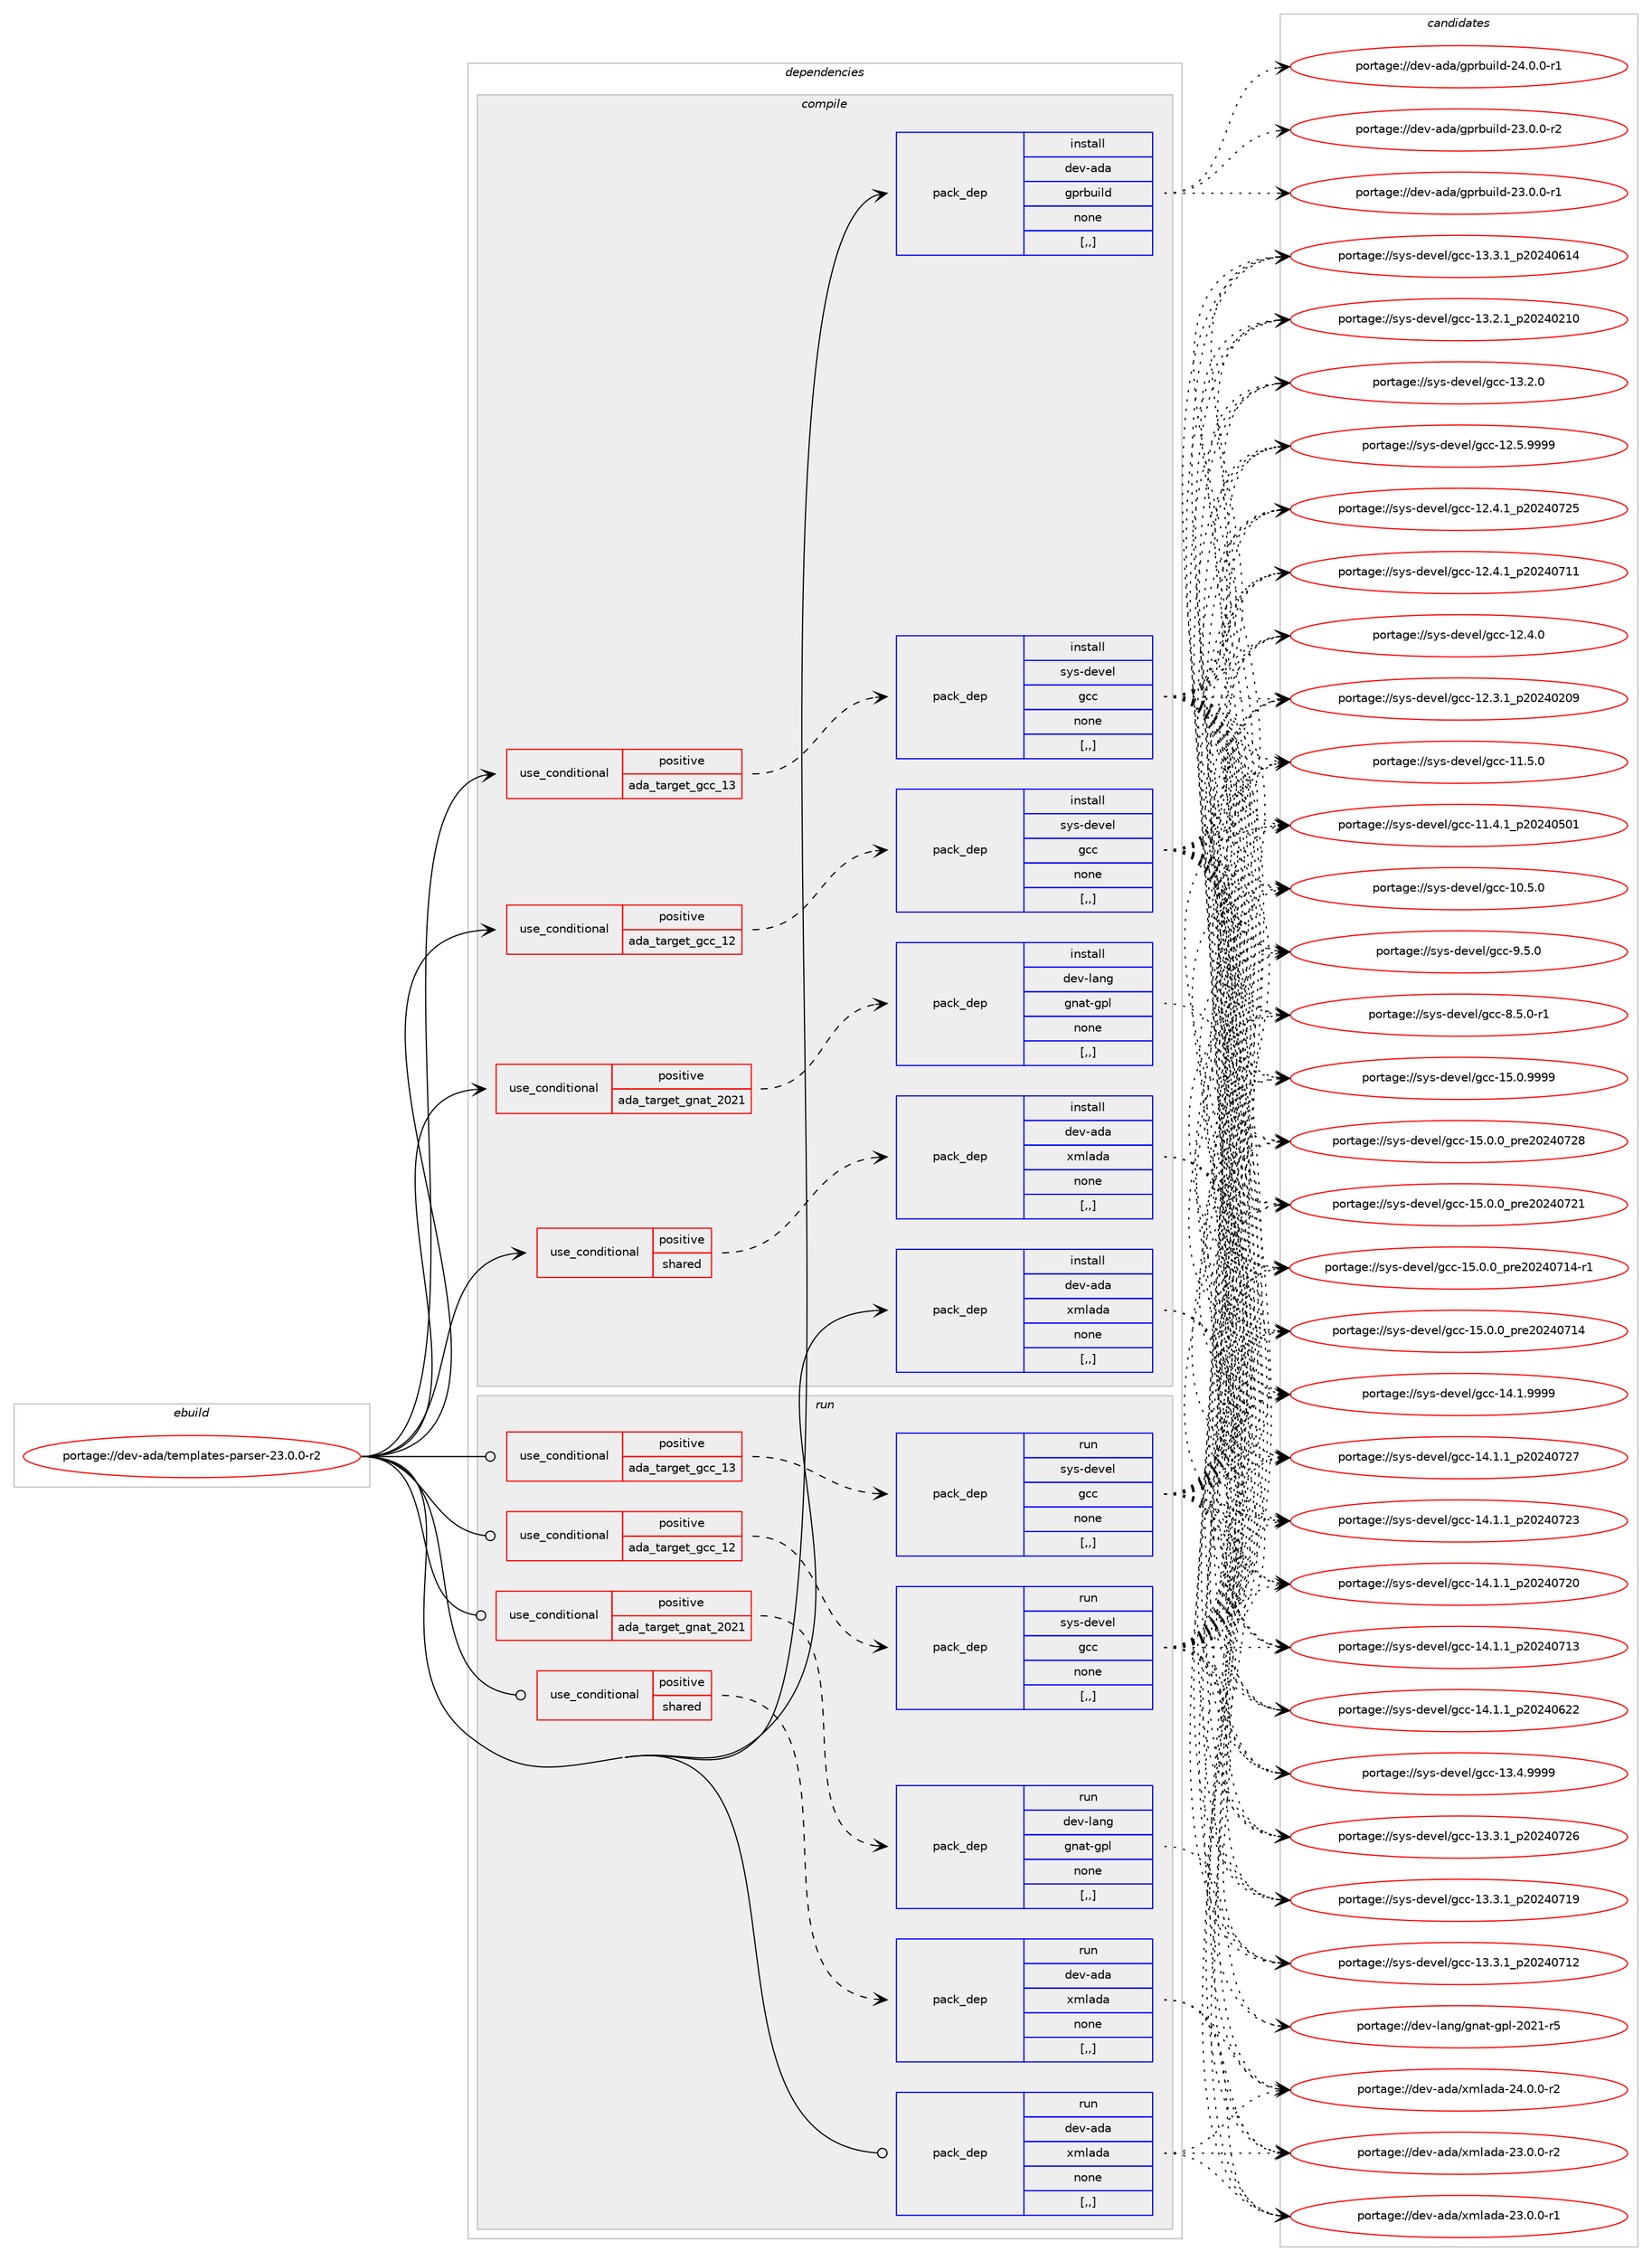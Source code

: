digraph prolog {

# *************
# Graph options
# *************

newrank=true;
concentrate=true;
compound=true;
graph [rankdir=LR,fontname=Helvetica,fontsize=10,ranksep=1.5];#, ranksep=2.5, nodesep=0.2];
edge  [arrowhead=vee];
node  [fontname=Helvetica,fontsize=10];

# **********
# The ebuild
# **********

subgraph cluster_leftcol {
color=gray;
label=<<i>ebuild</i>>;
id [label="portage://dev-ada/templates-parser-23.0.0-r2", color=red, width=4, href="../dev-ada/templates-parser-23.0.0-r2.svg"];
}

# ****************
# The dependencies
# ****************

subgraph cluster_midcol {
color=gray;
label=<<i>dependencies</i>>;
subgraph cluster_compile {
fillcolor="#eeeeee";
style=filled;
label=<<i>compile</i>>;
subgraph cond16748 {
dependency64668 [label=<<TABLE BORDER="0" CELLBORDER="1" CELLSPACING="0" CELLPADDING="4"><TR><TD ROWSPAN="3" CELLPADDING="10">use_conditional</TD></TR><TR><TD>positive</TD></TR><TR><TD>ada_target_gcc_12</TD></TR></TABLE>>, shape=none, color=red];
subgraph pack47000 {
dependency64669 [label=<<TABLE BORDER="0" CELLBORDER="1" CELLSPACING="0" CELLPADDING="4" WIDTH="220"><TR><TD ROWSPAN="6" CELLPADDING="30">pack_dep</TD></TR><TR><TD WIDTH="110">install</TD></TR><TR><TD>sys-devel</TD></TR><TR><TD>gcc</TD></TR><TR><TD>none</TD></TR><TR><TD>[,,]</TD></TR></TABLE>>, shape=none, color=blue];
}
dependency64668:e -> dependency64669:w [weight=20,style="dashed",arrowhead="vee"];
}
id:e -> dependency64668:w [weight=20,style="solid",arrowhead="vee"];
subgraph cond16749 {
dependency64670 [label=<<TABLE BORDER="0" CELLBORDER="1" CELLSPACING="0" CELLPADDING="4"><TR><TD ROWSPAN="3" CELLPADDING="10">use_conditional</TD></TR><TR><TD>positive</TD></TR><TR><TD>ada_target_gcc_13</TD></TR></TABLE>>, shape=none, color=red];
subgraph pack47001 {
dependency64671 [label=<<TABLE BORDER="0" CELLBORDER="1" CELLSPACING="0" CELLPADDING="4" WIDTH="220"><TR><TD ROWSPAN="6" CELLPADDING="30">pack_dep</TD></TR><TR><TD WIDTH="110">install</TD></TR><TR><TD>sys-devel</TD></TR><TR><TD>gcc</TD></TR><TR><TD>none</TD></TR><TR><TD>[,,]</TD></TR></TABLE>>, shape=none, color=blue];
}
dependency64670:e -> dependency64671:w [weight=20,style="dashed",arrowhead="vee"];
}
id:e -> dependency64670:w [weight=20,style="solid",arrowhead="vee"];
subgraph cond16750 {
dependency64672 [label=<<TABLE BORDER="0" CELLBORDER="1" CELLSPACING="0" CELLPADDING="4"><TR><TD ROWSPAN="3" CELLPADDING="10">use_conditional</TD></TR><TR><TD>positive</TD></TR><TR><TD>ada_target_gnat_2021</TD></TR></TABLE>>, shape=none, color=red];
subgraph pack47002 {
dependency64673 [label=<<TABLE BORDER="0" CELLBORDER="1" CELLSPACING="0" CELLPADDING="4" WIDTH="220"><TR><TD ROWSPAN="6" CELLPADDING="30">pack_dep</TD></TR><TR><TD WIDTH="110">install</TD></TR><TR><TD>dev-lang</TD></TR><TR><TD>gnat-gpl</TD></TR><TR><TD>none</TD></TR><TR><TD>[,,]</TD></TR></TABLE>>, shape=none, color=blue];
}
dependency64672:e -> dependency64673:w [weight=20,style="dashed",arrowhead="vee"];
}
id:e -> dependency64672:w [weight=20,style="solid",arrowhead="vee"];
subgraph cond16751 {
dependency64674 [label=<<TABLE BORDER="0" CELLBORDER="1" CELLSPACING="0" CELLPADDING="4"><TR><TD ROWSPAN="3" CELLPADDING="10">use_conditional</TD></TR><TR><TD>positive</TD></TR><TR><TD>shared</TD></TR></TABLE>>, shape=none, color=red];
subgraph pack47003 {
dependency64675 [label=<<TABLE BORDER="0" CELLBORDER="1" CELLSPACING="0" CELLPADDING="4" WIDTH="220"><TR><TD ROWSPAN="6" CELLPADDING="30">pack_dep</TD></TR><TR><TD WIDTH="110">install</TD></TR><TR><TD>dev-ada</TD></TR><TR><TD>xmlada</TD></TR><TR><TD>none</TD></TR><TR><TD>[,,]</TD></TR></TABLE>>, shape=none, color=blue];
}
dependency64674:e -> dependency64675:w [weight=20,style="dashed",arrowhead="vee"];
}
id:e -> dependency64674:w [weight=20,style="solid",arrowhead="vee"];
subgraph pack47004 {
dependency64676 [label=<<TABLE BORDER="0" CELLBORDER="1" CELLSPACING="0" CELLPADDING="4" WIDTH="220"><TR><TD ROWSPAN="6" CELLPADDING="30">pack_dep</TD></TR><TR><TD WIDTH="110">install</TD></TR><TR><TD>dev-ada</TD></TR><TR><TD>gprbuild</TD></TR><TR><TD>none</TD></TR><TR><TD>[,,]</TD></TR></TABLE>>, shape=none, color=blue];
}
id:e -> dependency64676:w [weight=20,style="solid",arrowhead="vee"];
subgraph pack47005 {
dependency64677 [label=<<TABLE BORDER="0" CELLBORDER="1" CELLSPACING="0" CELLPADDING="4" WIDTH="220"><TR><TD ROWSPAN="6" CELLPADDING="30">pack_dep</TD></TR><TR><TD WIDTH="110">install</TD></TR><TR><TD>dev-ada</TD></TR><TR><TD>xmlada</TD></TR><TR><TD>none</TD></TR><TR><TD>[,,]</TD></TR></TABLE>>, shape=none, color=blue];
}
id:e -> dependency64677:w [weight=20,style="solid",arrowhead="vee"];
}
subgraph cluster_compileandrun {
fillcolor="#eeeeee";
style=filled;
label=<<i>compile and run</i>>;
}
subgraph cluster_run {
fillcolor="#eeeeee";
style=filled;
label=<<i>run</i>>;
subgraph cond16752 {
dependency64678 [label=<<TABLE BORDER="0" CELLBORDER="1" CELLSPACING="0" CELLPADDING="4"><TR><TD ROWSPAN="3" CELLPADDING="10">use_conditional</TD></TR><TR><TD>positive</TD></TR><TR><TD>ada_target_gcc_12</TD></TR></TABLE>>, shape=none, color=red];
subgraph pack47006 {
dependency64679 [label=<<TABLE BORDER="0" CELLBORDER="1" CELLSPACING="0" CELLPADDING="4" WIDTH="220"><TR><TD ROWSPAN="6" CELLPADDING="30">pack_dep</TD></TR><TR><TD WIDTH="110">run</TD></TR><TR><TD>sys-devel</TD></TR><TR><TD>gcc</TD></TR><TR><TD>none</TD></TR><TR><TD>[,,]</TD></TR></TABLE>>, shape=none, color=blue];
}
dependency64678:e -> dependency64679:w [weight=20,style="dashed",arrowhead="vee"];
}
id:e -> dependency64678:w [weight=20,style="solid",arrowhead="odot"];
subgraph cond16753 {
dependency64680 [label=<<TABLE BORDER="0" CELLBORDER="1" CELLSPACING="0" CELLPADDING="4"><TR><TD ROWSPAN="3" CELLPADDING="10">use_conditional</TD></TR><TR><TD>positive</TD></TR><TR><TD>ada_target_gcc_13</TD></TR></TABLE>>, shape=none, color=red];
subgraph pack47007 {
dependency64681 [label=<<TABLE BORDER="0" CELLBORDER="1" CELLSPACING="0" CELLPADDING="4" WIDTH="220"><TR><TD ROWSPAN="6" CELLPADDING="30">pack_dep</TD></TR><TR><TD WIDTH="110">run</TD></TR><TR><TD>sys-devel</TD></TR><TR><TD>gcc</TD></TR><TR><TD>none</TD></TR><TR><TD>[,,]</TD></TR></TABLE>>, shape=none, color=blue];
}
dependency64680:e -> dependency64681:w [weight=20,style="dashed",arrowhead="vee"];
}
id:e -> dependency64680:w [weight=20,style="solid",arrowhead="odot"];
subgraph cond16754 {
dependency64682 [label=<<TABLE BORDER="0" CELLBORDER="1" CELLSPACING="0" CELLPADDING="4"><TR><TD ROWSPAN="3" CELLPADDING="10">use_conditional</TD></TR><TR><TD>positive</TD></TR><TR><TD>ada_target_gnat_2021</TD></TR></TABLE>>, shape=none, color=red];
subgraph pack47008 {
dependency64683 [label=<<TABLE BORDER="0" CELLBORDER="1" CELLSPACING="0" CELLPADDING="4" WIDTH="220"><TR><TD ROWSPAN="6" CELLPADDING="30">pack_dep</TD></TR><TR><TD WIDTH="110">run</TD></TR><TR><TD>dev-lang</TD></TR><TR><TD>gnat-gpl</TD></TR><TR><TD>none</TD></TR><TR><TD>[,,]</TD></TR></TABLE>>, shape=none, color=blue];
}
dependency64682:e -> dependency64683:w [weight=20,style="dashed",arrowhead="vee"];
}
id:e -> dependency64682:w [weight=20,style="solid",arrowhead="odot"];
subgraph cond16755 {
dependency64684 [label=<<TABLE BORDER="0" CELLBORDER="1" CELLSPACING="0" CELLPADDING="4"><TR><TD ROWSPAN="3" CELLPADDING="10">use_conditional</TD></TR><TR><TD>positive</TD></TR><TR><TD>shared</TD></TR></TABLE>>, shape=none, color=red];
subgraph pack47009 {
dependency64685 [label=<<TABLE BORDER="0" CELLBORDER="1" CELLSPACING="0" CELLPADDING="4" WIDTH="220"><TR><TD ROWSPAN="6" CELLPADDING="30">pack_dep</TD></TR><TR><TD WIDTH="110">run</TD></TR><TR><TD>dev-ada</TD></TR><TR><TD>xmlada</TD></TR><TR><TD>none</TD></TR><TR><TD>[,,]</TD></TR></TABLE>>, shape=none, color=blue];
}
dependency64684:e -> dependency64685:w [weight=20,style="dashed",arrowhead="vee"];
}
id:e -> dependency64684:w [weight=20,style="solid",arrowhead="odot"];
subgraph pack47010 {
dependency64686 [label=<<TABLE BORDER="0" CELLBORDER="1" CELLSPACING="0" CELLPADDING="4" WIDTH="220"><TR><TD ROWSPAN="6" CELLPADDING="30">pack_dep</TD></TR><TR><TD WIDTH="110">run</TD></TR><TR><TD>dev-ada</TD></TR><TR><TD>xmlada</TD></TR><TR><TD>none</TD></TR><TR><TD>[,,]</TD></TR></TABLE>>, shape=none, color=blue];
}
id:e -> dependency64686:w [weight=20,style="solid",arrowhead="odot"];
}
}

# **************
# The candidates
# **************

subgraph cluster_choices {
rank=same;
color=gray;
label=<<i>candidates</i>>;

subgraph choice47000 {
color=black;
nodesep=1;
choice1151211154510010111810110847103999945495346484657575757 [label="portage://sys-devel/gcc-15.0.9999", color=red, width=4,href="../sys-devel/gcc-15.0.9999.svg"];
choice1151211154510010111810110847103999945495346484648951121141015048505248555056 [label="portage://sys-devel/gcc-15.0.0_pre20240728", color=red, width=4,href="../sys-devel/gcc-15.0.0_pre20240728.svg"];
choice1151211154510010111810110847103999945495346484648951121141015048505248555049 [label="portage://sys-devel/gcc-15.0.0_pre20240721", color=red, width=4,href="../sys-devel/gcc-15.0.0_pre20240721.svg"];
choice11512111545100101118101108471039999454953464846489511211410150485052485549524511449 [label="portage://sys-devel/gcc-15.0.0_pre20240714-r1", color=red, width=4,href="../sys-devel/gcc-15.0.0_pre20240714-r1.svg"];
choice1151211154510010111810110847103999945495346484648951121141015048505248554952 [label="portage://sys-devel/gcc-15.0.0_pre20240714", color=red, width=4,href="../sys-devel/gcc-15.0.0_pre20240714.svg"];
choice1151211154510010111810110847103999945495246494657575757 [label="portage://sys-devel/gcc-14.1.9999", color=red, width=4,href="../sys-devel/gcc-14.1.9999.svg"];
choice1151211154510010111810110847103999945495246494649951125048505248555055 [label="portage://sys-devel/gcc-14.1.1_p20240727", color=red, width=4,href="../sys-devel/gcc-14.1.1_p20240727.svg"];
choice1151211154510010111810110847103999945495246494649951125048505248555051 [label="portage://sys-devel/gcc-14.1.1_p20240723", color=red, width=4,href="../sys-devel/gcc-14.1.1_p20240723.svg"];
choice1151211154510010111810110847103999945495246494649951125048505248555048 [label="portage://sys-devel/gcc-14.1.1_p20240720", color=red, width=4,href="../sys-devel/gcc-14.1.1_p20240720.svg"];
choice1151211154510010111810110847103999945495246494649951125048505248554951 [label="portage://sys-devel/gcc-14.1.1_p20240713", color=red, width=4,href="../sys-devel/gcc-14.1.1_p20240713.svg"];
choice1151211154510010111810110847103999945495246494649951125048505248545050 [label="portage://sys-devel/gcc-14.1.1_p20240622", color=red, width=4,href="../sys-devel/gcc-14.1.1_p20240622.svg"];
choice1151211154510010111810110847103999945495146524657575757 [label="portage://sys-devel/gcc-13.4.9999", color=red, width=4,href="../sys-devel/gcc-13.4.9999.svg"];
choice1151211154510010111810110847103999945495146514649951125048505248555054 [label="portage://sys-devel/gcc-13.3.1_p20240726", color=red, width=4,href="../sys-devel/gcc-13.3.1_p20240726.svg"];
choice1151211154510010111810110847103999945495146514649951125048505248554957 [label="portage://sys-devel/gcc-13.3.1_p20240719", color=red, width=4,href="../sys-devel/gcc-13.3.1_p20240719.svg"];
choice1151211154510010111810110847103999945495146514649951125048505248554950 [label="portage://sys-devel/gcc-13.3.1_p20240712", color=red, width=4,href="../sys-devel/gcc-13.3.1_p20240712.svg"];
choice1151211154510010111810110847103999945495146514649951125048505248544952 [label="portage://sys-devel/gcc-13.3.1_p20240614", color=red, width=4,href="../sys-devel/gcc-13.3.1_p20240614.svg"];
choice1151211154510010111810110847103999945495146504649951125048505248504948 [label="portage://sys-devel/gcc-13.2.1_p20240210", color=red, width=4,href="../sys-devel/gcc-13.2.1_p20240210.svg"];
choice1151211154510010111810110847103999945495146504648 [label="portage://sys-devel/gcc-13.2.0", color=red, width=4,href="../sys-devel/gcc-13.2.0.svg"];
choice1151211154510010111810110847103999945495046534657575757 [label="portage://sys-devel/gcc-12.5.9999", color=red, width=4,href="../sys-devel/gcc-12.5.9999.svg"];
choice1151211154510010111810110847103999945495046524649951125048505248555053 [label="portage://sys-devel/gcc-12.4.1_p20240725", color=red, width=4,href="../sys-devel/gcc-12.4.1_p20240725.svg"];
choice1151211154510010111810110847103999945495046524649951125048505248554949 [label="portage://sys-devel/gcc-12.4.1_p20240711", color=red, width=4,href="../sys-devel/gcc-12.4.1_p20240711.svg"];
choice1151211154510010111810110847103999945495046524648 [label="portage://sys-devel/gcc-12.4.0", color=red, width=4,href="../sys-devel/gcc-12.4.0.svg"];
choice1151211154510010111810110847103999945495046514649951125048505248504857 [label="portage://sys-devel/gcc-12.3.1_p20240209", color=red, width=4,href="../sys-devel/gcc-12.3.1_p20240209.svg"];
choice1151211154510010111810110847103999945494946534648 [label="portage://sys-devel/gcc-11.5.0", color=red, width=4,href="../sys-devel/gcc-11.5.0.svg"];
choice1151211154510010111810110847103999945494946524649951125048505248534849 [label="portage://sys-devel/gcc-11.4.1_p20240501", color=red, width=4,href="../sys-devel/gcc-11.4.1_p20240501.svg"];
choice1151211154510010111810110847103999945494846534648 [label="portage://sys-devel/gcc-10.5.0", color=red, width=4,href="../sys-devel/gcc-10.5.0.svg"];
choice11512111545100101118101108471039999455746534648 [label="portage://sys-devel/gcc-9.5.0", color=red, width=4,href="../sys-devel/gcc-9.5.0.svg"];
choice115121115451001011181011084710399994556465346484511449 [label="portage://sys-devel/gcc-8.5.0-r1", color=red, width=4,href="../sys-devel/gcc-8.5.0-r1.svg"];
dependency64669:e -> choice1151211154510010111810110847103999945495346484657575757:w [style=dotted,weight="100"];
dependency64669:e -> choice1151211154510010111810110847103999945495346484648951121141015048505248555056:w [style=dotted,weight="100"];
dependency64669:e -> choice1151211154510010111810110847103999945495346484648951121141015048505248555049:w [style=dotted,weight="100"];
dependency64669:e -> choice11512111545100101118101108471039999454953464846489511211410150485052485549524511449:w [style=dotted,weight="100"];
dependency64669:e -> choice1151211154510010111810110847103999945495346484648951121141015048505248554952:w [style=dotted,weight="100"];
dependency64669:e -> choice1151211154510010111810110847103999945495246494657575757:w [style=dotted,weight="100"];
dependency64669:e -> choice1151211154510010111810110847103999945495246494649951125048505248555055:w [style=dotted,weight="100"];
dependency64669:e -> choice1151211154510010111810110847103999945495246494649951125048505248555051:w [style=dotted,weight="100"];
dependency64669:e -> choice1151211154510010111810110847103999945495246494649951125048505248555048:w [style=dotted,weight="100"];
dependency64669:e -> choice1151211154510010111810110847103999945495246494649951125048505248554951:w [style=dotted,weight="100"];
dependency64669:e -> choice1151211154510010111810110847103999945495246494649951125048505248545050:w [style=dotted,weight="100"];
dependency64669:e -> choice1151211154510010111810110847103999945495146524657575757:w [style=dotted,weight="100"];
dependency64669:e -> choice1151211154510010111810110847103999945495146514649951125048505248555054:w [style=dotted,weight="100"];
dependency64669:e -> choice1151211154510010111810110847103999945495146514649951125048505248554957:w [style=dotted,weight="100"];
dependency64669:e -> choice1151211154510010111810110847103999945495146514649951125048505248554950:w [style=dotted,weight="100"];
dependency64669:e -> choice1151211154510010111810110847103999945495146514649951125048505248544952:w [style=dotted,weight="100"];
dependency64669:e -> choice1151211154510010111810110847103999945495146504649951125048505248504948:w [style=dotted,weight="100"];
dependency64669:e -> choice1151211154510010111810110847103999945495146504648:w [style=dotted,weight="100"];
dependency64669:e -> choice1151211154510010111810110847103999945495046534657575757:w [style=dotted,weight="100"];
dependency64669:e -> choice1151211154510010111810110847103999945495046524649951125048505248555053:w [style=dotted,weight="100"];
dependency64669:e -> choice1151211154510010111810110847103999945495046524649951125048505248554949:w [style=dotted,weight="100"];
dependency64669:e -> choice1151211154510010111810110847103999945495046524648:w [style=dotted,weight="100"];
dependency64669:e -> choice1151211154510010111810110847103999945495046514649951125048505248504857:w [style=dotted,weight="100"];
dependency64669:e -> choice1151211154510010111810110847103999945494946534648:w [style=dotted,weight="100"];
dependency64669:e -> choice1151211154510010111810110847103999945494946524649951125048505248534849:w [style=dotted,weight="100"];
dependency64669:e -> choice1151211154510010111810110847103999945494846534648:w [style=dotted,weight="100"];
dependency64669:e -> choice11512111545100101118101108471039999455746534648:w [style=dotted,weight="100"];
dependency64669:e -> choice115121115451001011181011084710399994556465346484511449:w [style=dotted,weight="100"];
}
subgraph choice47001 {
color=black;
nodesep=1;
choice1151211154510010111810110847103999945495346484657575757 [label="portage://sys-devel/gcc-15.0.9999", color=red, width=4,href="../sys-devel/gcc-15.0.9999.svg"];
choice1151211154510010111810110847103999945495346484648951121141015048505248555056 [label="portage://sys-devel/gcc-15.0.0_pre20240728", color=red, width=4,href="../sys-devel/gcc-15.0.0_pre20240728.svg"];
choice1151211154510010111810110847103999945495346484648951121141015048505248555049 [label="portage://sys-devel/gcc-15.0.0_pre20240721", color=red, width=4,href="../sys-devel/gcc-15.0.0_pre20240721.svg"];
choice11512111545100101118101108471039999454953464846489511211410150485052485549524511449 [label="portage://sys-devel/gcc-15.0.0_pre20240714-r1", color=red, width=4,href="../sys-devel/gcc-15.0.0_pre20240714-r1.svg"];
choice1151211154510010111810110847103999945495346484648951121141015048505248554952 [label="portage://sys-devel/gcc-15.0.0_pre20240714", color=red, width=4,href="../sys-devel/gcc-15.0.0_pre20240714.svg"];
choice1151211154510010111810110847103999945495246494657575757 [label="portage://sys-devel/gcc-14.1.9999", color=red, width=4,href="../sys-devel/gcc-14.1.9999.svg"];
choice1151211154510010111810110847103999945495246494649951125048505248555055 [label="portage://sys-devel/gcc-14.1.1_p20240727", color=red, width=4,href="../sys-devel/gcc-14.1.1_p20240727.svg"];
choice1151211154510010111810110847103999945495246494649951125048505248555051 [label="portage://sys-devel/gcc-14.1.1_p20240723", color=red, width=4,href="../sys-devel/gcc-14.1.1_p20240723.svg"];
choice1151211154510010111810110847103999945495246494649951125048505248555048 [label="portage://sys-devel/gcc-14.1.1_p20240720", color=red, width=4,href="../sys-devel/gcc-14.1.1_p20240720.svg"];
choice1151211154510010111810110847103999945495246494649951125048505248554951 [label="portage://sys-devel/gcc-14.1.1_p20240713", color=red, width=4,href="../sys-devel/gcc-14.1.1_p20240713.svg"];
choice1151211154510010111810110847103999945495246494649951125048505248545050 [label="portage://sys-devel/gcc-14.1.1_p20240622", color=red, width=4,href="../sys-devel/gcc-14.1.1_p20240622.svg"];
choice1151211154510010111810110847103999945495146524657575757 [label="portage://sys-devel/gcc-13.4.9999", color=red, width=4,href="../sys-devel/gcc-13.4.9999.svg"];
choice1151211154510010111810110847103999945495146514649951125048505248555054 [label="portage://sys-devel/gcc-13.3.1_p20240726", color=red, width=4,href="../sys-devel/gcc-13.3.1_p20240726.svg"];
choice1151211154510010111810110847103999945495146514649951125048505248554957 [label="portage://sys-devel/gcc-13.3.1_p20240719", color=red, width=4,href="../sys-devel/gcc-13.3.1_p20240719.svg"];
choice1151211154510010111810110847103999945495146514649951125048505248554950 [label="portage://sys-devel/gcc-13.3.1_p20240712", color=red, width=4,href="../sys-devel/gcc-13.3.1_p20240712.svg"];
choice1151211154510010111810110847103999945495146514649951125048505248544952 [label="portage://sys-devel/gcc-13.3.1_p20240614", color=red, width=4,href="../sys-devel/gcc-13.3.1_p20240614.svg"];
choice1151211154510010111810110847103999945495146504649951125048505248504948 [label="portage://sys-devel/gcc-13.2.1_p20240210", color=red, width=4,href="../sys-devel/gcc-13.2.1_p20240210.svg"];
choice1151211154510010111810110847103999945495146504648 [label="portage://sys-devel/gcc-13.2.0", color=red, width=4,href="../sys-devel/gcc-13.2.0.svg"];
choice1151211154510010111810110847103999945495046534657575757 [label="portage://sys-devel/gcc-12.5.9999", color=red, width=4,href="../sys-devel/gcc-12.5.9999.svg"];
choice1151211154510010111810110847103999945495046524649951125048505248555053 [label="portage://sys-devel/gcc-12.4.1_p20240725", color=red, width=4,href="../sys-devel/gcc-12.4.1_p20240725.svg"];
choice1151211154510010111810110847103999945495046524649951125048505248554949 [label="portage://sys-devel/gcc-12.4.1_p20240711", color=red, width=4,href="../sys-devel/gcc-12.4.1_p20240711.svg"];
choice1151211154510010111810110847103999945495046524648 [label="portage://sys-devel/gcc-12.4.0", color=red, width=4,href="../sys-devel/gcc-12.4.0.svg"];
choice1151211154510010111810110847103999945495046514649951125048505248504857 [label="portage://sys-devel/gcc-12.3.1_p20240209", color=red, width=4,href="../sys-devel/gcc-12.3.1_p20240209.svg"];
choice1151211154510010111810110847103999945494946534648 [label="portage://sys-devel/gcc-11.5.0", color=red, width=4,href="../sys-devel/gcc-11.5.0.svg"];
choice1151211154510010111810110847103999945494946524649951125048505248534849 [label="portage://sys-devel/gcc-11.4.1_p20240501", color=red, width=4,href="../sys-devel/gcc-11.4.1_p20240501.svg"];
choice1151211154510010111810110847103999945494846534648 [label="portage://sys-devel/gcc-10.5.0", color=red, width=4,href="../sys-devel/gcc-10.5.0.svg"];
choice11512111545100101118101108471039999455746534648 [label="portage://sys-devel/gcc-9.5.0", color=red, width=4,href="../sys-devel/gcc-9.5.0.svg"];
choice115121115451001011181011084710399994556465346484511449 [label="portage://sys-devel/gcc-8.5.0-r1", color=red, width=4,href="../sys-devel/gcc-8.5.0-r1.svg"];
dependency64671:e -> choice1151211154510010111810110847103999945495346484657575757:w [style=dotted,weight="100"];
dependency64671:e -> choice1151211154510010111810110847103999945495346484648951121141015048505248555056:w [style=dotted,weight="100"];
dependency64671:e -> choice1151211154510010111810110847103999945495346484648951121141015048505248555049:w [style=dotted,weight="100"];
dependency64671:e -> choice11512111545100101118101108471039999454953464846489511211410150485052485549524511449:w [style=dotted,weight="100"];
dependency64671:e -> choice1151211154510010111810110847103999945495346484648951121141015048505248554952:w [style=dotted,weight="100"];
dependency64671:e -> choice1151211154510010111810110847103999945495246494657575757:w [style=dotted,weight="100"];
dependency64671:e -> choice1151211154510010111810110847103999945495246494649951125048505248555055:w [style=dotted,weight="100"];
dependency64671:e -> choice1151211154510010111810110847103999945495246494649951125048505248555051:w [style=dotted,weight="100"];
dependency64671:e -> choice1151211154510010111810110847103999945495246494649951125048505248555048:w [style=dotted,weight="100"];
dependency64671:e -> choice1151211154510010111810110847103999945495246494649951125048505248554951:w [style=dotted,weight="100"];
dependency64671:e -> choice1151211154510010111810110847103999945495246494649951125048505248545050:w [style=dotted,weight="100"];
dependency64671:e -> choice1151211154510010111810110847103999945495146524657575757:w [style=dotted,weight="100"];
dependency64671:e -> choice1151211154510010111810110847103999945495146514649951125048505248555054:w [style=dotted,weight="100"];
dependency64671:e -> choice1151211154510010111810110847103999945495146514649951125048505248554957:w [style=dotted,weight="100"];
dependency64671:e -> choice1151211154510010111810110847103999945495146514649951125048505248554950:w [style=dotted,weight="100"];
dependency64671:e -> choice1151211154510010111810110847103999945495146514649951125048505248544952:w [style=dotted,weight="100"];
dependency64671:e -> choice1151211154510010111810110847103999945495146504649951125048505248504948:w [style=dotted,weight="100"];
dependency64671:e -> choice1151211154510010111810110847103999945495146504648:w [style=dotted,weight="100"];
dependency64671:e -> choice1151211154510010111810110847103999945495046534657575757:w [style=dotted,weight="100"];
dependency64671:e -> choice1151211154510010111810110847103999945495046524649951125048505248555053:w [style=dotted,weight="100"];
dependency64671:e -> choice1151211154510010111810110847103999945495046524649951125048505248554949:w [style=dotted,weight="100"];
dependency64671:e -> choice1151211154510010111810110847103999945495046524648:w [style=dotted,weight="100"];
dependency64671:e -> choice1151211154510010111810110847103999945495046514649951125048505248504857:w [style=dotted,weight="100"];
dependency64671:e -> choice1151211154510010111810110847103999945494946534648:w [style=dotted,weight="100"];
dependency64671:e -> choice1151211154510010111810110847103999945494946524649951125048505248534849:w [style=dotted,weight="100"];
dependency64671:e -> choice1151211154510010111810110847103999945494846534648:w [style=dotted,weight="100"];
dependency64671:e -> choice11512111545100101118101108471039999455746534648:w [style=dotted,weight="100"];
dependency64671:e -> choice115121115451001011181011084710399994556465346484511449:w [style=dotted,weight="100"];
}
subgraph choice47002 {
color=black;
nodesep=1;
choice100101118451089711010347103110971164510311210845504850494511453 [label="portage://dev-lang/gnat-gpl-2021-r5", color=red, width=4,href="../dev-lang/gnat-gpl-2021-r5.svg"];
dependency64673:e -> choice100101118451089711010347103110971164510311210845504850494511453:w [style=dotted,weight="100"];
}
subgraph choice47003 {
color=black;
nodesep=1;
choice100101118459710097471201091089710097455052464846484511450 [label="portage://dev-ada/xmlada-24.0.0-r2", color=red, width=4,href="../dev-ada/xmlada-24.0.0-r2.svg"];
choice100101118459710097471201091089710097455051464846484511450 [label="portage://dev-ada/xmlada-23.0.0-r2", color=red, width=4,href="../dev-ada/xmlada-23.0.0-r2.svg"];
choice100101118459710097471201091089710097455051464846484511449 [label="portage://dev-ada/xmlada-23.0.0-r1", color=red, width=4,href="../dev-ada/xmlada-23.0.0-r1.svg"];
dependency64675:e -> choice100101118459710097471201091089710097455052464846484511450:w [style=dotted,weight="100"];
dependency64675:e -> choice100101118459710097471201091089710097455051464846484511450:w [style=dotted,weight="100"];
dependency64675:e -> choice100101118459710097471201091089710097455051464846484511449:w [style=dotted,weight="100"];
}
subgraph choice47004 {
color=black;
nodesep=1;
choice1001011184597100974710311211498117105108100455052464846484511449 [label="portage://dev-ada/gprbuild-24.0.0-r1", color=red, width=4,href="../dev-ada/gprbuild-24.0.0-r1.svg"];
choice1001011184597100974710311211498117105108100455051464846484511450 [label="portage://dev-ada/gprbuild-23.0.0-r2", color=red, width=4,href="../dev-ada/gprbuild-23.0.0-r2.svg"];
choice1001011184597100974710311211498117105108100455051464846484511449 [label="portage://dev-ada/gprbuild-23.0.0-r1", color=red, width=4,href="../dev-ada/gprbuild-23.0.0-r1.svg"];
dependency64676:e -> choice1001011184597100974710311211498117105108100455052464846484511449:w [style=dotted,weight="100"];
dependency64676:e -> choice1001011184597100974710311211498117105108100455051464846484511450:w [style=dotted,weight="100"];
dependency64676:e -> choice1001011184597100974710311211498117105108100455051464846484511449:w [style=dotted,weight="100"];
}
subgraph choice47005 {
color=black;
nodesep=1;
choice100101118459710097471201091089710097455052464846484511450 [label="portage://dev-ada/xmlada-24.0.0-r2", color=red, width=4,href="../dev-ada/xmlada-24.0.0-r2.svg"];
choice100101118459710097471201091089710097455051464846484511450 [label="portage://dev-ada/xmlada-23.0.0-r2", color=red, width=4,href="../dev-ada/xmlada-23.0.0-r2.svg"];
choice100101118459710097471201091089710097455051464846484511449 [label="portage://dev-ada/xmlada-23.0.0-r1", color=red, width=4,href="../dev-ada/xmlada-23.0.0-r1.svg"];
dependency64677:e -> choice100101118459710097471201091089710097455052464846484511450:w [style=dotted,weight="100"];
dependency64677:e -> choice100101118459710097471201091089710097455051464846484511450:w [style=dotted,weight="100"];
dependency64677:e -> choice100101118459710097471201091089710097455051464846484511449:w [style=dotted,weight="100"];
}
subgraph choice47006 {
color=black;
nodesep=1;
choice1151211154510010111810110847103999945495346484657575757 [label="portage://sys-devel/gcc-15.0.9999", color=red, width=4,href="../sys-devel/gcc-15.0.9999.svg"];
choice1151211154510010111810110847103999945495346484648951121141015048505248555056 [label="portage://sys-devel/gcc-15.0.0_pre20240728", color=red, width=4,href="../sys-devel/gcc-15.0.0_pre20240728.svg"];
choice1151211154510010111810110847103999945495346484648951121141015048505248555049 [label="portage://sys-devel/gcc-15.0.0_pre20240721", color=red, width=4,href="../sys-devel/gcc-15.0.0_pre20240721.svg"];
choice11512111545100101118101108471039999454953464846489511211410150485052485549524511449 [label="portage://sys-devel/gcc-15.0.0_pre20240714-r1", color=red, width=4,href="../sys-devel/gcc-15.0.0_pre20240714-r1.svg"];
choice1151211154510010111810110847103999945495346484648951121141015048505248554952 [label="portage://sys-devel/gcc-15.0.0_pre20240714", color=red, width=4,href="../sys-devel/gcc-15.0.0_pre20240714.svg"];
choice1151211154510010111810110847103999945495246494657575757 [label="portage://sys-devel/gcc-14.1.9999", color=red, width=4,href="../sys-devel/gcc-14.1.9999.svg"];
choice1151211154510010111810110847103999945495246494649951125048505248555055 [label="portage://sys-devel/gcc-14.1.1_p20240727", color=red, width=4,href="../sys-devel/gcc-14.1.1_p20240727.svg"];
choice1151211154510010111810110847103999945495246494649951125048505248555051 [label="portage://sys-devel/gcc-14.1.1_p20240723", color=red, width=4,href="../sys-devel/gcc-14.1.1_p20240723.svg"];
choice1151211154510010111810110847103999945495246494649951125048505248555048 [label="portage://sys-devel/gcc-14.1.1_p20240720", color=red, width=4,href="../sys-devel/gcc-14.1.1_p20240720.svg"];
choice1151211154510010111810110847103999945495246494649951125048505248554951 [label="portage://sys-devel/gcc-14.1.1_p20240713", color=red, width=4,href="../sys-devel/gcc-14.1.1_p20240713.svg"];
choice1151211154510010111810110847103999945495246494649951125048505248545050 [label="portage://sys-devel/gcc-14.1.1_p20240622", color=red, width=4,href="../sys-devel/gcc-14.1.1_p20240622.svg"];
choice1151211154510010111810110847103999945495146524657575757 [label="portage://sys-devel/gcc-13.4.9999", color=red, width=4,href="../sys-devel/gcc-13.4.9999.svg"];
choice1151211154510010111810110847103999945495146514649951125048505248555054 [label="portage://sys-devel/gcc-13.3.1_p20240726", color=red, width=4,href="../sys-devel/gcc-13.3.1_p20240726.svg"];
choice1151211154510010111810110847103999945495146514649951125048505248554957 [label="portage://sys-devel/gcc-13.3.1_p20240719", color=red, width=4,href="../sys-devel/gcc-13.3.1_p20240719.svg"];
choice1151211154510010111810110847103999945495146514649951125048505248554950 [label="portage://sys-devel/gcc-13.3.1_p20240712", color=red, width=4,href="../sys-devel/gcc-13.3.1_p20240712.svg"];
choice1151211154510010111810110847103999945495146514649951125048505248544952 [label="portage://sys-devel/gcc-13.3.1_p20240614", color=red, width=4,href="../sys-devel/gcc-13.3.1_p20240614.svg"];
choice1151211154510010111810110847103999945495146504649951125048505248504948 [label="portage://sys-devel/gcc-13.2.1_p20240210", color=red, width=4,href="../sys-devel/gcc-13.2.1_p20240210.svg"];
choice1151211154510010111810110847103999945495146504648 [label="portage://sys-devel/gcc-13.2.0", color=red, width=4,href="../sys-devel/gcc-13.2.0.svg"];
choice1151211154510010111810110847103999945495046534657575757 [label="portage://sys-devel/gcc-12.5.9999", color=red, width=4,href="../sys-devel/gcc-12.5.9999.svg"];
choice1151211154510010111810110847103999945495046524649951125048505248555053 [label="portage://sys-devel/gcc-12.4.1_p20240725", color=red, width=4,href="../sys-devel/gcc-12.4.1_p20240725.svg"];
choice1151211154510010111810110847103999945495046524649951125048505248554949 [label="portage://sys-devel/gcc-12.4.1_p20240711", color=red, width=4,href="../sys-devel/gcc-12.4.1_p20240711.svg"];
choice1151211154510010111810110847103999945495046524648 [label="portage://sys-devel/gcc-12.4.0", color=red, width=4,href="../sys-devel/gcc-12.4.0.svg"];
choice1151211154510010111810110847103999945495046514649951125048505248504857 [label="portage://sys-devel/gcc-12.3.1_p20240209", color=red, width=4,href="../sys-devel/gcc-12.3.1_p20240209.svg"];
choice1151211154510010111810110847103999945494946534648 [label="portage://sys-devel/gcc-11.5.0", color=red, width=4,href="../sys-devel/gcc-11.5.0.svg"];
choice1151211154510010111810110847103999945494946524649951125048505248534849 [label="portage://sys-devel/gcc-11.4.1_p20240501", color=red, width=4,href="../sys-devel/gcc-11.4.1_p20240501.svg"];
choice1151211154510010111810110847103999945494846534648 [label="portage://sys-devel/gcc-10.5.0", color=red, width=4,href="../sys-devel/gcc-10.5.0.svg"];
choice11512111545100101118101108471039999455746534648 [label="portage://sys-devel/gcc-9.5.0", color=red, width=4,href="../sys-devel/gcc-9.5.0.svg"];
choice115121115451001011181011084710399994556465346484511449 [label="portage://sys-devel/gcc-8.5.0-r1", color=red, width=4,href="../sys-devel/gcc-8.5.0-r1.svg"];
dependency64679:e -> choice1151211154510010111810110847103999945495346484657575757:w [style=dotted,weight="100"];
dependency64679:e -> choice1151211154510010111810110847103999945495346484648951121141015048505248555056:w [style=dotted,weight="100"];
dependency64679:e -> choice1151211154510010111810110847103999945495346484648951121141015048505248555049:w [style=dotted,weight="100"];
dependency64679:e -> choice11512111545100101118101108471039999454953464846489511211410150485052485549524511449:w [style=dotted,weight="100"];
dependency64679:e -> choice1151211154510010111810110847103999945495346484648951121141015048505248554952:w [style=dotted,weight="100"];
dependency64679:e -> choice1151211154510010111810110847103999945495246494657575757:w [style=dotted,weight="100"];
dependency64679:e -> choice1151211154510010111810110847103999945495246494649951125048505248555055:w [style=dotted,weight="100"];
dependency64679:e -> choice1151211154510010111810110847103999945495246494649951125048505248555051:w [style=dotted,weight="100"];
dependency64679:e -> choice1151211154510010111810110847103999945495246494649951125048505248555048:w [style=dotted,weight="100"];
dependency64679:e -> choice1151211154510010111810110847103999945495246494649951125048505248554951:w [style=dotted,weight="100"];
dependency64679:e -> choice1151211154510010111810110847103999945495246494649951125048505248545050:w [style=dotted,weight="100"];
dependency64679:e -> choice1151211154510010111810110847103999945495146524657575757:w [style=dotted,weight="100"];
dependency64679:e -> choice1151211154510010111810110847103999945495146514649951125048505248555054:w [style=dotted,weight="100"];
dependency64679:e -> choice1151211154510010111810110847103999945495146514649951125048505248554957:w [style=dotted,weight="100"];
dependency64679:e -> choice1151211154510010111810110847103999945495146514649951125048505248554950:w [style=dotted,weight="100"];
dependency64679:e -> choice1151211154510010111810110847103999945495146514649951125048505248544952:w [style=dotted,weight="100"];
dependency64679:e -> choice1151211154510010111810110847103999945495146504649951125048505248504948:w [style=dotted,weight="100"];
dependency64679:e -> choice1151211154510010111810110847103999945495146504648:w [style=dotted,weight="100"];
dependency64679:e -> choice1151211154510010111810110847103999945495046534657575757:w [style=dotted,weight="100"];
dependency64679:e -> choice1151211154510010111810110847103999945495046524649951125048505248555053:w [style=dotted,weight="100"];
dependency64679:e -> choice1151211154510010111810110847103999945495046524649951125048505248554949:w [style=dotted,weight="100"];
dependency64679:e -> choice1151211154510010111810110847103999945495046524648:w [style=dotted,weight="100"];
dependency64679:e -> choice1151211154510010111810110847103999945495046514649951125048505248504857:w [style=dotted,weight="100"];
dependency64679:e -> choice1151211154510010111810110847103999945494946534648:w [style=dotted,weight="100"];
dependency64679:e -> choice1151211154510010111810110847103999945494946524649951125048505248534849:w [style=dotted,weight="100"];
dependency64679:e -> choice1151211154510010111810110847103999945494846534648:w [style=dotted,weight="100"];
dependency64679:e -> choice11512111545100101118101108471039999455746534648:w [style=dotted,weight="100"];
dependency64679:e -> choice115121115451001011181011084710399994556465346484511449:w [style=dotted,weight="100"];
}
subgraph choice47007 {
color=black;
nodesep=1;
choice1151211154510010111810110847103999945495346484657575757 [label="portage://sys-devel/gcc-15.0.9999", color=red, width=4,href="../sys-devel/gcc-15.0.9999.svg"];
choice1151211154510010111810110847103999945495346484648951121141015048505248555056 [label="portage://sys-devel/gcc-15.0.0_pre20240728", color=red, width=4,href="../sys-devel/gcc-15.0.0_pre20240728.svg"];
choice1151211154510010111810110847103999945495346484648951121141015048505248555049 [label="portage://sys-devel/gcc-15.0.0_pre20240721", color=red, width=4,href="../sys-devel/gcc-15.0.0_pre20240721.svg"];
choice11512111545100101118101108471039999454953464846489511211410150485052485549524511449 [label="portage://sys-devel/gcc-15.0.0_pre20240714-r1", color=red, width=4,href="../sys-devel/gcc-15.0.0_pre20240714-r1.svg"];
choice1151211154510010111810110847103999945495346484648951121141015048505248554952 [label="portage://sys-devel/gcc-15.0.0_pre20240714", color=red, width=4,href="../sys-devel/gcc-15.0.0_pre20240714.svg"];
choice1151211154510010111810110847103999945495246494657575757 [label="portage://sys-devel/gcc-14.1.9999", color=red, width=4,href="../sys-devel/gcc-14.1.9999.svg"];
choice1151211154510010111810110847103999945495246494649951125048505248555055 [label="portage://sys-devel/gcc-14.1.1_p20240727", color=red, width=4,href="../sys-devel/gcc-14.1.1_p20240727.svg"];
choice1151211154510010111810110847103999945495246494649951125048505248555051 [label="portage://sys-devel/gcc-14.1.1_p20240723", color=red, width=4,href="../sys-devel/gcc-14.1.1_p20240723.svg"];
choice1151211154510010111810110847103999945495246494649951125048505248555048 [label="portage://sys-devel/gcc-14.1.1_p20240720", color=red, width=4,href="../sys-devel/gcc-14.1.1_p20240720.svg"];
choice1151211154510010111810110847103999945495246494649951125048505248554951 [label="portage://sys-devel/gcc-14.1.1_p20240713", color=red, width=4,href="../sys-devel/gcc-14.1.1_p20240713.svg"];
choice1151211154510010111810110847103999945495246494649951125048505248545050 [label="portage://sys-devel/gcc-14.1.1_p20240622", color=red, width=4,href="../sys-devel/gcc-14.1.1_p20240622.svg"];
choice1151211154510010111810110847103999945495146524657575757 [label="portage://sys-devel/gcc-13.4.9999", color=red, width=4,href="../sys-devel/gcc-13.4.9999.svg"];
choice1151211154510010111810110847103999945495146514649951125048505248555054 [label="portage://sys-devel/gcc-13.3.1_p20240726", color=red, width=4,href="../sys-devel/gcc-13.3.1_p20240726.svg"];
choice1151211154510010111810110847103999945495146514649951125048505248554957 [label="portage://sys-devel/gcc-13.3.1_p20240719", color=red, width=4,href="../sys-devel/gcc-13.3.1_p20240719.svg"];
choice1151211154510010111810110847103999945495146514649951125048505248554950 [label="portage://sys-devel/gcc-13.3.1_p20240712", color=red, width=4,href="../sys-devel/gcc-13.3.1_p20240712.svg"];
choice1151211154510010111810110847103999945495146514649951125048505248544952 [label="portage://sys-devel/gcc-13.3.1_p20240614", color=red, width=4,href="../sys-devel/gcc-13.3.1_p20240614.svg"];
choice1151211154510010111810110847103999945495146504649951125048505248504948 [label="portage://sys-devel/gcc-13.2.1_p20240210", color=red, width=4,href="../sys-devel/gcc-13.2.1_p20240210.svg"];
choice1151211154510010111810110847103999945495146504648 [label="portage://sys-devel/gcc-13.2.0", color=red, width=4,href="../sys-devel/gcc-13.2.0.svg"];
choice1151211154510010111810110847103999945495046534657575757 [label="portage://sys-devel/gcc-12.5.9999", color=red, width=4,href="../sys-devel/gcc-12.5.9999.svg"];
choice1151211154510010111810110847103999945495046524649951125048505248555053 [label="portage://sys-devel/gcc-12.4.1_p20240725", color=red, width=4,href="../sys-devel/gcc-12.4.1_p20240725.svg"];
choice1151211154510010111810110847103999945495046524649951125048505248554949 [label="portage://sys-devel/gcc-12.4.1_p20240711", color=red, width=4,href="../sys-devel/gcc-12.4.1_p20240711.svg"];
choice1151211154510010111810110847103999945495046524648 [label="portage://sys-devel/gcc-12.4.0", color=red, width=4,href="../sys-devel/gcc-12.4.0.svg"];
choice1151211154510010111810110847103999945495046514649951125048505248504857 [label="portage://sys-devel/gcc-12.3.1_p20240209", color=red, width=4,href="../sys-devel/gcc-12.3.1_p20240209.svg"];
choice1151211154510010111810110847103999945494946534648 [label="portage://sys-devel/gcc-11.5.0", color=red, width=4,href="../sys-devel/gcc-11.5.0.svg"];
choice1151211154510010111810110847103999945494946524649951125048505248534849 [label="portage://sys-devel/gcc-11.4.1_p20240501", color=red, width=4,href="../sys-devel/gcc-11.4.1_p20240501.svg"];
choice1151211154510010111810110847103999945494846534648 [label="portage://sys-devel/gcc-10.5.0", color=red, width=4,href="../sys-devel/gcc-10.5.0.svg"];
choice11512111545100101118101108471039999455746534648 [label="portage://sys-devel/gcc-9.5.0", color=red, width=4,href="../sys-devel/gcc-9.5.0.svg"];
choice115121115451001011181011084710399994556465346484511449 [label="portage://sys-devel/gcc-8.5.0-r1", color=red, width=4,href="../sys-devel/gcc-8.5.0-r1.svg"];
dependency64681:e -> choice1151211154510010111810110847103999945495346484657575757:w [style=dotted,weight="100"];
dependency64681:e -> choice1151211154510010111810110847103999945495346484648951121141015048505248555056:w [style=dotted,weight="100"];
dependency64681:e -> choice1151211154510010111810110847103999945495346484648951121141015048505248555049:w [style=dotted,weight="100"];
dependency64681:e -> choice11512111545100101118101108471039999454953464846489511211410150485052485549524511449:w [style=dotted,weight="100"];
dependency64681:e -> choice1151211154510010111810110847103999945495346484648951121141015048505248554952:w [style=dotted,weight="100"];
dependency64681:e -> choice1151211154510010111810110847103999945495246494657575757:w [style=dotted,weight="100"];
dependency64681:e -> choice1151211154510010111810110847103999945495246494649951125048505248555055:w [style=dotted,weight="100"];
dependency64681:e -> choice1151211154510010111810110847103999945495246494649951125048505248555051:w [style=dotted,weight="100"];
dependency64681:e -> choice1151211154510010111810110847103999945495246494649951125048505248555048:w [style=dotted,weight="100"];
dependency64681:e -> choice1151211154510010111810110847103999945495246494649951125048505248554951:w [style=dotted,weight="100"];
dependency64681:e -> choice1151211154510010111810110847103999945495246494649951125048505248545050:w [style=dotted,weight="100"];
dependency64681:e -> choice1151211154510010111810110847103999945495146524657575757:w [style=dotted,weight="100"];
dependency64681:e -> choice1151211154510010111810110847103999945495146514649951125048505248555054:w [style=dotted,weight="100"];
dependency64681:e -> choice1151211154510010111810110847103999945495146514649951125048505248554957:w [style=dotted,weight="100"];
dependency64681:e -> choice1151211154510010111810110847103999945495146514649951125048505248554950:w [style=dotted,weight="100"];
dependency64681:e -> choice1151211154510010111810110847103999945495146514649951125048505248544952:w [style=dotted,weight="100"];
dependency64681:e -> choice1151211154510010111810110847103999945495146504649951125048505248504948:w [style=dotted,weight="100"];
dependency64681:e -> choice1151211154510010111810110847103999945495146504648:w [style=dotted,weight="100"];
dependency64681:e -> choice1151211154510010111810110847103999945495046534657575757:w [style=dotted,weight="100"];
dependency64681:e -> choice1151211154510010111810110847103999945495046524649951125048505248555053:w [style=dotted,weight="100"];
dependency64681:e -> choice1151211154510010111810110847103999945495046524649951125048505248554949:w [style=dotted,weight="100"];
dependency64681:e -> choice1151211154510010111810110847103999945495046524648:w [style=dotted,weight="100"];
dependency64681:e -> choice1151211154510010111810110847103999945495046514649951125048505248504857:w [style=dotted,weight="100"];
dependency64681:e -> choice1151211154510010111810110847103999945494946534648:w [style=dotted,weight="100"];
dependency64681:e -> choice1151211154510010111810110847103999945494946524649951125048505248534849:w [style=dotted,weight="100"];
dependency64681:e -> choice1151211154510010111810110847103999945494846534648:w [style=dotted,weight="100"];
dependency64681:e -> choice11512111545100101118101108471039999455746534648:w [style=dotted,weight="100"];
dependency64681:e -> choice115121115451001011181011084710399994556465346484511449:w [style=dotted,weight="100"];
}
subgraph choice47008 {
color=black;
nodesep=1;
choice100101118451089711010347103110971164510311210845504850494511453 [label="portage://dev-lang/gnat-gpl-2021-r5", color=red, width=4,href="../dev-lang/gnat-gpl-2021-r5.svg"];
dependency64683:e -> choice100101118451089711010347103110971164510311210845504850494511453:w [style=dotted,weight="100"];
}
subgraph choice47009 {
color=black;
nodesep=1;
choice100101118459710097471201091089710097455052464846484511450 [label="portage://dev-ada/xmlada-24.0.0-r2", color=red, width=4,href="../dev-ada/xmlada-24.0.0-r2.svg"];
choice100101118459710097471201091089710097455051464846484511450 [label="portage://dev-ada/xmlada-23.0.0-r2", color=red, width=4,href="../dev-ada/xmlada-23.0.0-r2.svg"];
choice100101118459710097471201091089710097455051464846484511449 [label="portage://dev-ada/xmlada-23.0.0-r1", color=red, width=4,href="../dev-ada/xmlada-23.0.0-r1.svg"];
dependency64685:e -> choice100101118459710097471201091089710097455052464846484511450:w [style=dotted,weight="100"];
dependency64685:e -> choice100101118459710097471201091089710097455051464846484511450:w [style=dotted,weight="100"];
dependency64685:e -> choice100101118459710097471201091089710097455051464846484511449:w [style=dotted,weight="100"];
}
subgraph choice47010 {
color=black;
nodesep=1;
choice100101118459710097471201091089710097455052464846484511450 [label="portage://dev-ada/xmlada-24.0.0-r2", color=red, width=4,href="../dev-ada/xmlada-24.0.0-r2.svg"];
choice100101118459710097471201091089710097455051464846484511450 [label="portage://dev-ada/xmlada-23.0.0-r2", color=red, width=4,href="../dev-ada/xmlada-23.0.0-r2.svg"];
choice100101118459710097471201091089710097455051464846484511449 [label="portage://dev-ada/xmlada-23.0.0-r1", color=red, width=4,href="../dev-ada/xmlada-23.0.0-r1.svg"];
dependency64686:e -> choice100101118459710097471201091089710097455052464846484511450:w [style=dotted,weight="100"];
dependency64686:e -> choice100101118459710097471201091089710097455051464846484511450:w [style=dotted,weight="100"];
dependency64686:e -> choice100101118459710097471201091089710097455051464846484511449:w [style=dotted,weight="100"];
}
}

}
